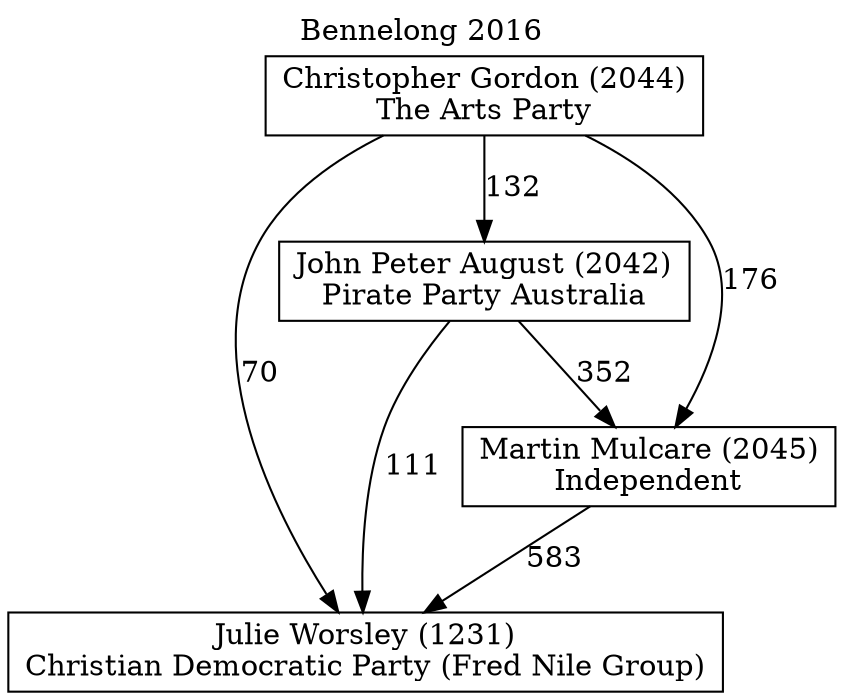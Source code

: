 // House preference flow
digraph "Julie Worsley (1231)_Bennelong_2016" {
	graph [label="Bennelong 2016" labelloc=t mclimit=10]
	node [shape=box]
	"Christopher Gordon (2044)" [label="Christopher Gordon (2044)
The Arts Party"]
	"Julie Worsley (1231)" [label="Julie Worsley (1231)
Christian Democratic Party (Fred Nile Group)"]
	"John Peter August (2042)" [label="John Peter August (2042)
Pirate Party Australia"]
	"Martin Mulcare (2045)" [label="Martin Mulcare (2045)
Independent"]
	"Christopher Gordon (2044)" -> "John Peter August (2042)" [label=132]
	"John Peter August (2042)" -> "Julie Worsley (1231)" [label=111]
	"Christopher Gordon (2044)" -> "Martin Mulcare (2045)" [label=176]
	"John Peter August (2042)" -> "Martin Mulcare (2045)" [label=352]
	"Martin Mulcare (2045)" -> "Julie Worsley (1231)" [label=583]
	"Christopher Gordon (2044)" -> "Julie Worsley (1231)" [label=70]
}
